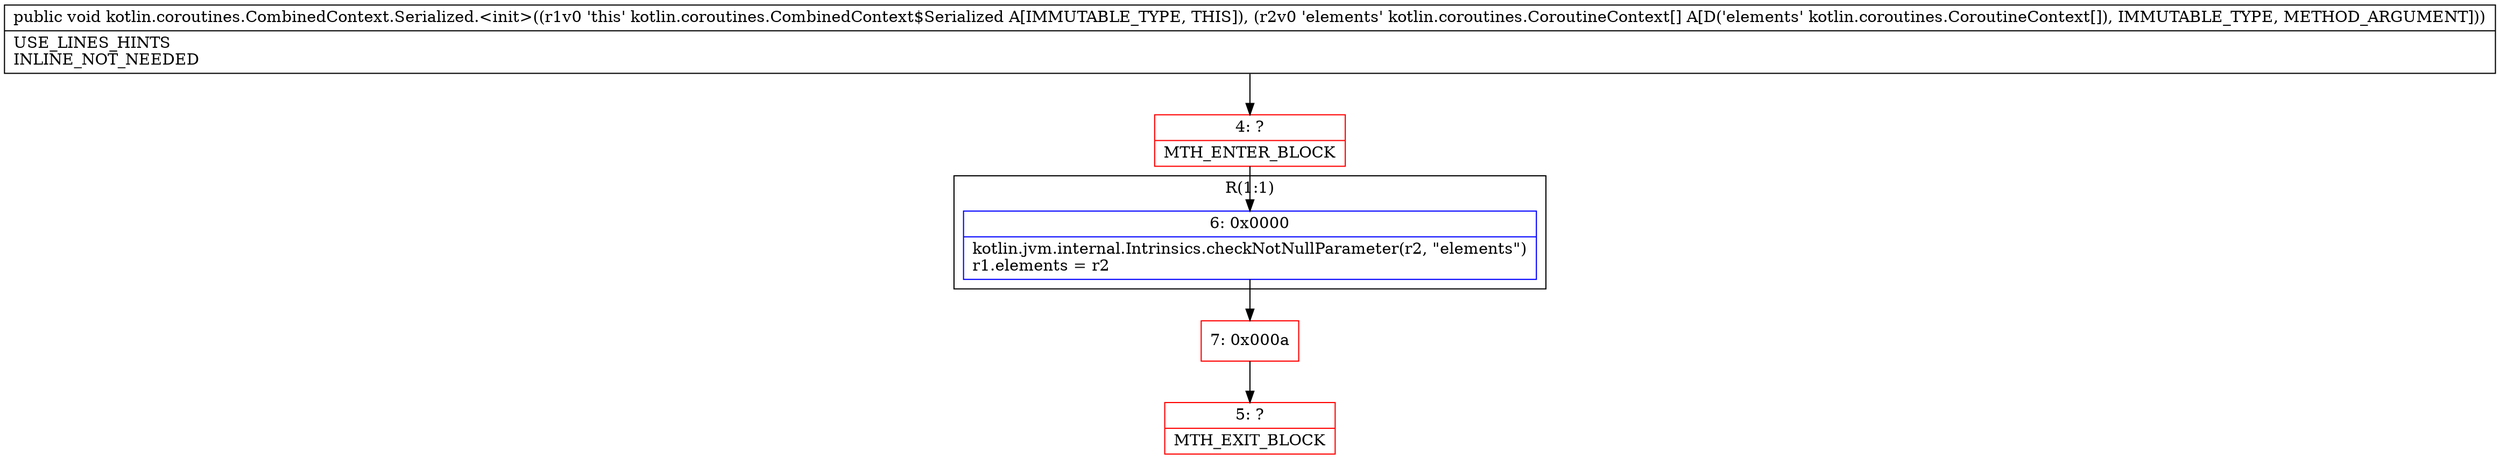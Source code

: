 digraph "CFG forkotlin.coroutines.CombinedContext.Serialized.\<init\>([Lkotlin\/coroutines\/CoroutineContext;)V" {
subgraph cluster_Region_284835425 {
label = "R(1:1)";
node [shape=record,color=blue];
Node_6 [shape=record,label="{6\:\ 0x0000|kotlin.jvm.internal.Intrinsics.checkNotNullParameter(r2, \"elements\")\lr1.elements = r2\l}"];
}
Node_4 [shape=record,color=red,label="{4\:\ ?|MTH_ENTER_BLOCK\l}"];
Node_7 [shape=record,color=red,label="{7\:\ 0x000a}"];
Node_5 [shape=record,color=red,label="{5\:\ ?|MTH_EXIT_BLOCK\l}"];
MethodNode[shape=record,label="{public void kotlin.coroutines.CombinedContext.Serialized.\<init\>((r1v0 'this' kotlin.coroutines.CombinedContext$Serialized A[IMMUTABLE_TYPE, THIS]), (r2v0 'elements' kotlin.coroutines.CoroutineContext[] A[D('elements' kotlin.coroutines.CoroutineContext[]), IMMUTABLE_TYPE, METHOD_ARGUMENT]))  | USE_LINES_HINTS\lINLINE_NOT_NEEDED\l}"];
MethodNode -> Node_4;Node_6 -> Node_7;
Node_4 -> Node_6;
Node_7 -> Node_5;
}

